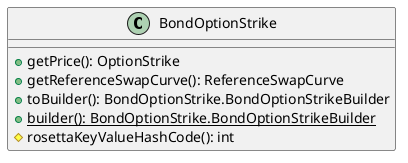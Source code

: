 @startuml

    class BondOptionStrike [[BondOptionStrike.html]] {
        +getPrice(): OptionStrike
        +getReferenceSwapCurve(): ReferenceSwapCurve
        +toBuilder(): BondOptionStrike.BondOptionStrikeBuilder
        {static} +builder(): BondOptionStrike.BondOptionStrikeBuilder
        #rosettaKeyValueHashCode(): int
    }

@enduml
